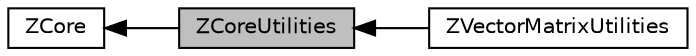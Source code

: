 digraph "ZCoreUtilities"
{
  edge [fontname="Helvetica",fontsize="10",labelfontname="Helvetica",labelfontsize="10"];
  node [fontname="Helvetica",fontsize="10",shape=box];
  rankdir=LR;
  Node1 [label="ZCore",height=0.2,width=0.4,color="black", fillcolor="white", style="filled",URL="$group__z_core.html",tooltip="The core classes, enumerators ,defintions and utility methods of the library."];
  Node0 [label="ZCoreUtilities",height=0.2,width=0.4,color="black", fillcolor="grey75", style="filled", fontcolor="black",tooltip="Collection of general utility methods."];
  Node2 [label="ZVectorMatrixUtilities",height=0.2,width=0.4,color="black", fillcolor="white", style="filled",URL="$group__z_vector_matrix_utilities.html",tooltip="Collection of utility methods using vector and matricies."];
  Node1->Node0 [shape=plaintext, dir="back", style="solid"];
  Node0->Node2 [shape=plaintext, dir="back", style="solid"];
}
